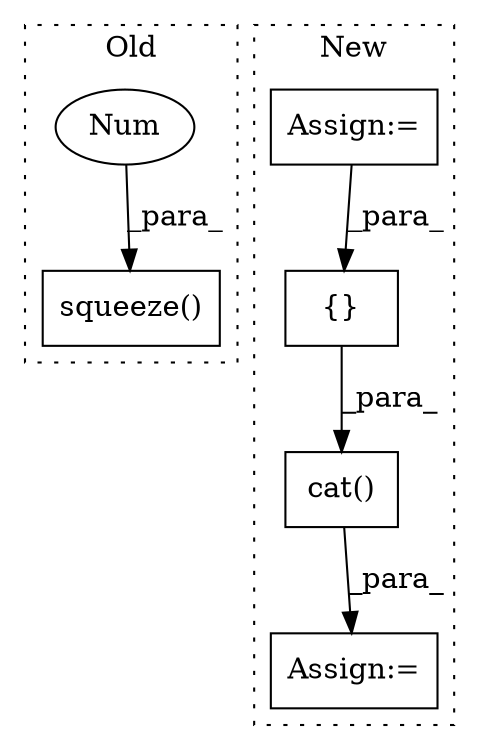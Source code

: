 digraph G {
subgraph cluster0 {
1 [label="squeeze()" a="75" s="3016,3040" l="23,1" shape="box"];
4 [label="Num" a="76" s="3039" l="1" shape="ellipse"];
label = "Old";
style="dotted";
}
subgraph cluster1 {
2 [label="cat()" a="75" s="3324,3353" l="10,8" shape="box"];
3 [label="Assign:=" a="68" s="3321" l="3" shape="box"];
5 [label="{}" a="59" s="3334,3352" l="1,0" shape="box"];
6 [label="Assign:=" a="68" s="3275" l="3" shape="box"];
label = "New";
style="dotted";
}
2 -> 3 [label="_para_"];
4 -> 1 [label="_para_"];
5 -> 2 [label="_para_"];
6 -> 5 [label="_para_"];
}